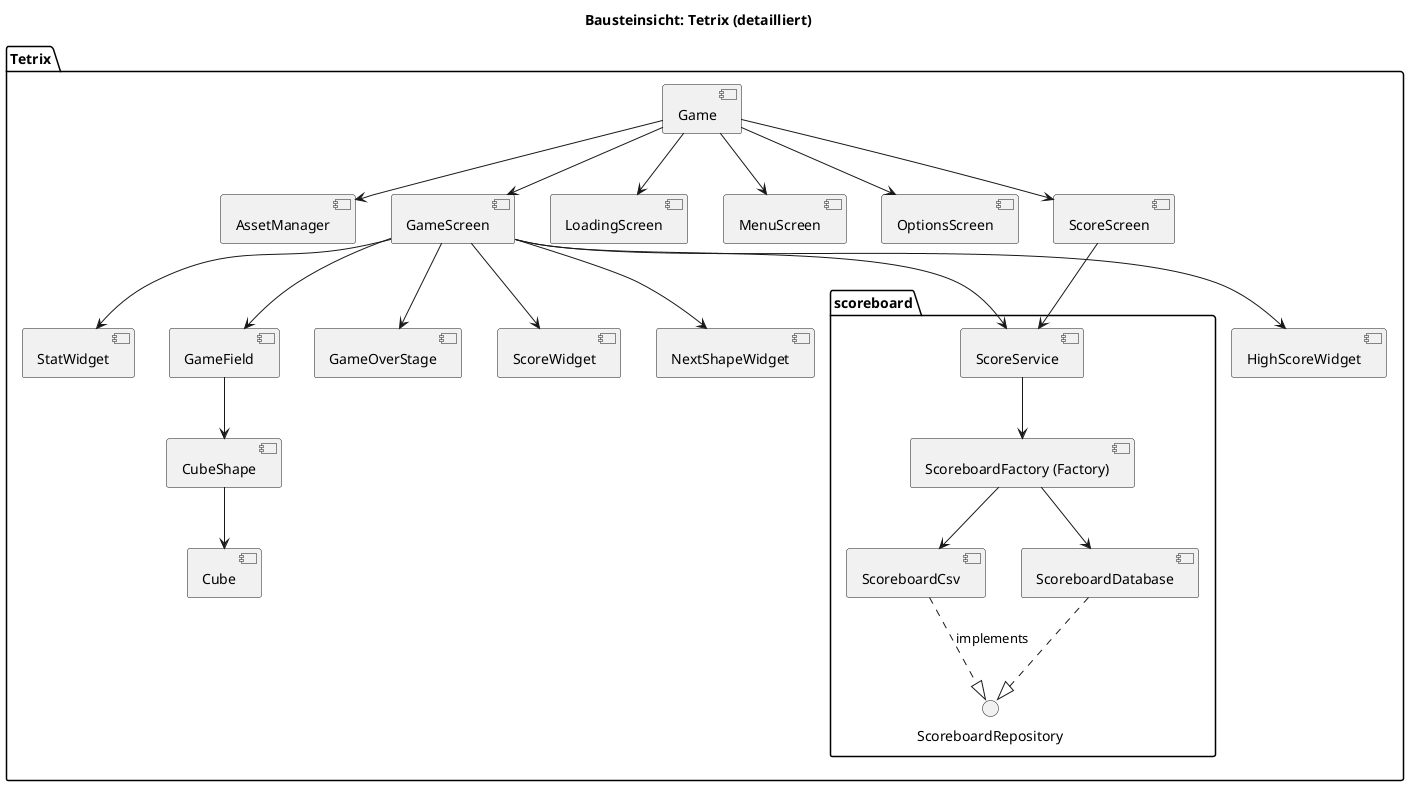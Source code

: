 @startuml
title Bausteinsicht: Tetrix (detailliert)

package "Tetrix" {
  component "Game" as Game
  component "AssetManager" as AM

  component "GameScreen" as GScreen
  component "GameField" as GField
  component "CubeShape" as CS
  component "Cube" as Cube

  component "GameOverStage" as GOStage
  component "HighScoreWidget" as HSWidget
  component "ScoreWidget" as SWidget
  component "NextShapeWidget" as NSWidget
  component "StatWidget" as StatWidget

  component "LoadingScreen" as LS
  component "MenuScreen" as MS
  component "OptionsScreen" as OS
  component "ScoreScreen" as SScreen

  package "scoreboard" {
    component "ScoreService" as SService
    interface "ScoreboardRepository" as SR
    component "ScoreboardCsv" as SC
    component "ScoreboardDatabase" as SD
    component "ScoreboardFactory (Factory)" as SF
  }
}

Game --> AM
Game --> GScreen
GScreen --> GField
GScreen --> StatWidget
GScreen --> SService
GField --> CS
CS --> Cube
GScreen --> GOStage
GScreen --> HSWidget
GScreen --> SWidget
GScreen --> NSWidget


Game --> LS
Game --> MS
Game --> OS
Game --> SScreen
SScreen --> SService

SService --> SF

' Persistenz
SF --> SD
SF --> SC
SD ..|> SR
SC ..|> SR : implements

@enduml
